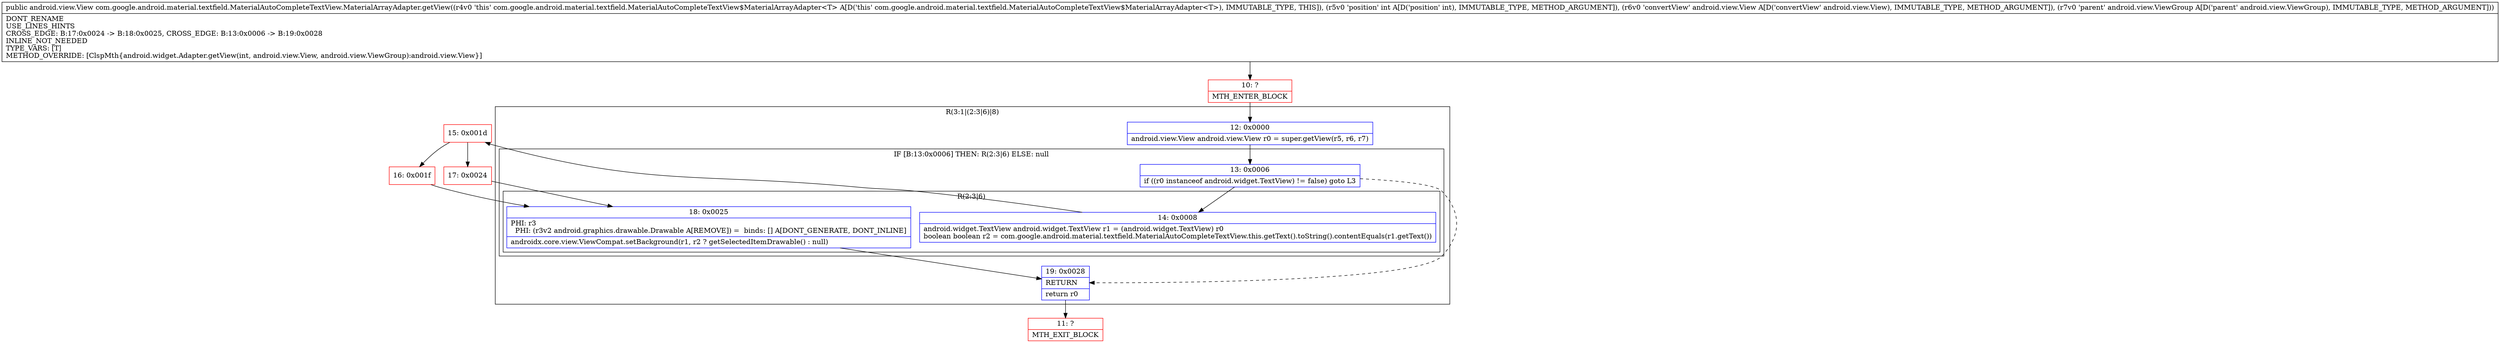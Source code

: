 digraph "CFG forcom.google.android.material.textfield.MaterialAutoCompleteTextView.MaterialArrayAdapter.getView(ILandroid\/view\/View;Landroid\/view\/ViewGroup;)Landroid\/view\/View;" {
subgraph cluster_Region_1781732540 {
label = "R(3:1|(2:3|6)|8)";
node [shape=record,color=blue];
Node_12 [shape=record,label="{12\:\ 0x0000|android.view.View android.view.View r0 = super.getView(r5, r6, r7)\l}"];
subgraph cluster_IfRegion_1665831327 {
label = "IF [B:13:0x0006] THEN: R(2:3|6) ELSE: null";
node [shape=record,color=blue];
Node_13 [shape=record,label="{13\:\ 0x0006|if ((r0 instanceof android.widget.TextView) != false) goto L3\l}"];
subgraph cluster_Region_1910348132 {
label = "R(2:3|6)";
node [shape=record,color=blue];
Node_14 [shape=record,label="{14\:\ 0x0008|android.widget.TextView android.widget.TextView r1 = (android.widget.TextView) r0\lboolean boolean r2 = com.google.android.material.textfield.MaterialAutoCompleteTextView.this.getText().toString().contentEquals(r1.getText())\l}"];
Node_18 [shape=record,label="{18\:\ 0x0025|PHI: r3 \l  PHI: (r3v2 android.graphics.drawable.Drawable A[REMOVE]) =  binds: [] A[DONT_GENERATE, DONT_INLINE]\l|androidx.core.view.ViewCompat.setBackground(r1, r2 ? getSelectedItemDrawable() : null)\l}"];
}
}
Node_19 [shape=record,label="{19\:\ 0x0028|RETURN\l|return r0\l}"];
}
Node_10 [shape=record,color=red,label="{10\:\ ?|MTH_ENTER_BLOCK\l}"];
Node_15 [shape=record,color=red,label="{15\:\ 0x001d}"];
Node_16 [shape=record,color=red,label="{16\:\ 0x001f}"];
Node_17 [shape=record,color=red,label="{17\:\ 0x0024}"];
Node_11 [shape=record,color=red,label="{11\:\ ?|MTH_EXIT_BLOCK\l}"];
MethodNode[shape=record,label="{public android.view.View com.google.android.material.textfield.MaterialAutoCompleteTextView.MaterialArrayAdapter.getView((r4v0 'this' com.google.android.material.textfield.MaterialAutoCompleteTextView$MaterialArrayAdapter\<T\> A[D('this' com.google.android.material.textfield.MaterialAutoCompleteTextView$MaterialArrayAdapter\<T\>), IMMUTABLE_TYPE, THIS]), (r5v0 'position' int A[D('position' int), IMMUTABLE_TYPE, METHOD_ARGUMENT]), (r6v0 'convertView' android.view.View A[D('convertView' android.view.View), IMMUTABLE_TYPE, METHOD_ARGUMENT]), (r7v0 'parent' android.view.ViewGroup A[D('parent' android.view.ViewGroup), IMMUTABLE_TYPE, METHOD_ARGUMENT]))  | DONT_RENAME\lUSE_LINES_HINTS\lCROSS_EDGE: B:17:0x0024 \-\> B:18:0x0025, CROSS_EDGE: B:13:0x0006 \-\> B:19:0x0028\lINLINE_NOT_NEEDED\lTYPE_VARS: [T]\lMETHOD_OVERRIDE: [ClspMth\{android.widget.Adapter.getView(int, android.view.View, android.view.ViewGroup):android.view.View\}]\l}"];
MethodNode -> Node_10;Node_12 -> Node_13;
Node_13 -> Node_14;
Node_13 -> Node_19[style=dashed];
Node_14 -> Node_15;
Node_18 -> Node_19;
Node_19 -> Node_11;
Node_10 -> Node_12;
Node_15 -> Node_16;
Node_15 -> Node_17;
Node_16 -> Node_18;
Node_17 -> Node_18;
}

